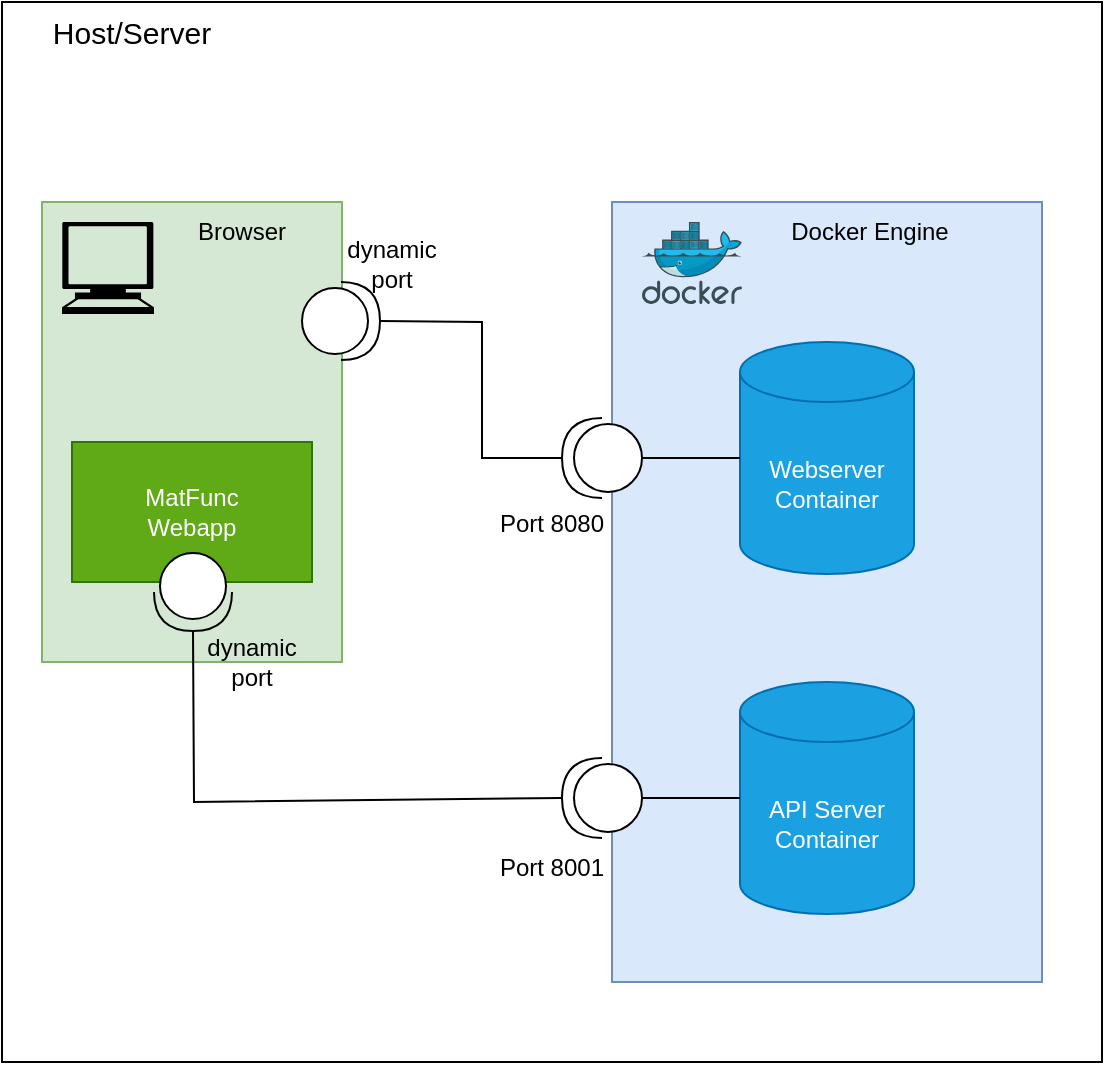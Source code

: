 <mxfile version="23.1.5" type="device">
  <diagram name="Page-1" id="6DCHXV7aNCnjB9ritMhT">
    <mxGraphModel dx="2074" dy="1196" grid="1" gridSize="10" guides="1" tooltips="1" connect="1" arrows="1" fold="1" page="1" pageScale="1" pageWidth="1169" pageHeight="827" math="0" shadow="0">
      <root>
        <mxCell id="0" />
        <mxCell id="1" parent="0" />
        <mxCell id="HQRRhqOJha28pibekyes-1" value="" style="rounded=0;whiteSpace=wrap;html=1;" vertex="1" parent="1">
          <mxGeometry x="270" y="160" width="550" height="530" as="geometry" />
        </mxCell>
        <mxCell id="HQRRhqOJha28pibekyes-2" value="Host/Server" style="text;strokeColor=none;align=center;fillColor=none;html=1;verticalAlign=middle;whiteSpace=wrap;rounded=0;fontSize=15;" vertex="1" parent="1">
          <mxGeometry x="270" y="160" width="130" height="30" as="geometry" />
        </mxCell>
        <mxCell id="HQRRhqOJha28pibekyes-5" value="" style="rounded=0;whiteSpace=wrap;html=1;verticalAlign=top;fillColor=#dae8fc;strokeColor=#6c8ebf;" vertex="1" parent="1">
          <mxGeometry x="575" y="260" width="215" height="390" as="geometry" />
        </mxCell>
        <mxCell id="HQRRhqOJha28pibekyes-3" value="Webserver&lt;br&gt;Container" style="shape=cylinder3;whiteSpace=wrap;html=1;boundedLbl=1;backgroundOutline=1;size=15;fillColor=#1ba1e2;fontColor=#ffffff;strokeColor=#006EAF;" vertex="1" parent="1">
          <mxGeometry x="639" y="330" width="87" height="116" as="geometry" />
        </mxCell>
        <mxCell id="HQRRhqOJha28pibekyes-4" value="API Server&lt;br&gt;Container" style="shape=cylinder3;whiteSpace=wrap;html=1;boundedLbl=1;backgroundOutline=1;size=15;fillColor=#1ba1e2;fontColor=#ffffff;strokeColor=#006EAF;" vertex="1" parent="1">
          <mxGeometry x="639" y="500" width="87" height="116" as="geometry" />
        </mxCell>
        <mxCell id="HQRRhqOJha28pibekyes-6" value="" style="shape=providedRequiredInterface;html=1;verticalLabelPosition=bottom;sketch=0;rotation=-180;" vertex="1" parent="1">
          <mxGeometry x="550" y="538" width="40" height="40" as="geometry" />
        </mxCell>
        <mxCell id="HQRRhqOJha28pibekyes-7" value="" style="rounded=0;whiteSpace=wrap;html=1;verticalAlign=top;fillColor=#d5e8d4;strokeColor=#82b366;" vertex="1" parent="1">
          <mxGeometry x="290" y="260" width="150" height="230" as="geometry" />
        </mxCell>
        <mxCell id="HQRRhqOJha28pibekyes-8" value="" style="shape=mxgraph.signs.tech.computer;html=1;pointerEvents=1;fillColor=#000000;strokeColor=none;verticalLabelPosition=bottom;verticalAlign=top;align=center;sketch=0;" vertex="1" parent="1">
          <mxGeometry x="300" y="270" width="46" height="46" as="geometry" />
        </mxCell>
        <mxCell id="HQRRhqOJha28pibekyes-10" value="" style="shape=providedRequiredInterface;html=1;verticalLabelPosition=bottom;sketch=0;rotation=-180;" vertex="1" parent="1">
          <mxGeometry x="550" y="368" width="40" height="40" as="geometry" />
        </mxCell>
        <mxCell id="HQRRhqOJha28pibekyes-11" value="MatFunc&lt;br&gt;Webapp" style="rounded=0;whiteSpace=wrap;html=1;fillColor=#60a917;fontColor=#ffffff;strokeColor=#2D7600;" vertex="1" parent="1">
          <mxGeometry x="305" y="380" width="120" height="70" as="geometry" />
        </mxCell>
        <mxCell id="HQRRhqOJha28pibekyes-13" value="Browser" style="text;strokeColor=none;align=center;fillColor=none;html=1;verticalAlign=middle;whiteSpace=wrap;rounded=0;" vertex="1" parent="1">
          <mxGeometry x="360" y="260" width="60" height="30" as="geometry" />
        </mxCell>
        <mxCell id="HQRRhqOJha28pibekyes-14" value="Docker Engine" style="text;strokeColor=none;align=center;fillColor=none;html=1;verticalAlign=middle;whiteSpace=wrap;rounded=0;" vertex="1" parent="1">
          <mxGeometry x="639" y="260" width="130" height="30" as="geometry" />
        </mxCell>
        <mxCell id="HQRRhqOJha28pibekyes-15" value="" style="image;sketch=0;aspect=fixed;html=1;points=[];align=center;fontSize=12;image=img/lib/mscae/Docker.svg;" vertex="1" parent="1">
          <mxGeometry x="590" y="270" width="50" height="41" as="geometry" />
        </mxCell>
        <mxCell id="HQRRhqOJha28pibekyes-16" value="" style="shape=providedRequiredInterface;html=1;verticalLabelPosition=bottom;sketch=0;rotation=0;" vertex="1" parent="1">
          <mxGeometry x="420" y="300" width="39" height="39" as="geometry" />
        </mxCell>
        <mxCell id="HQRRhqOJha28pibekyes-17" value="" style="shape=providedRequiredInterface;html=1;verticalLabelPosition=bottom;sketch=0;rotation=90;" vertex="1" parent="1">
          <mxGeometry x="346" y="435.5" width="39" height="39" as="geometry" />
        </mxCell>
        <mxCell id="HQRRhqOJha28pibekyes-18" value="" style="endArrow=none;html=1;rounded=0;entryX=1;entryY=0.5;entryDx=0;entryDy=0;entryPerimeter=0;exitX=1;exitY=0.5;exitDx=0;exitDy=0;exitPerimeter=0;" edge="1" parent="1" source="HQRRhqOJha28pibekyes-10" target="HQRRhqOJha28pibekyes-16">
          <mxGeometry width="50" height="50" relative="1" as="geometry">
            <mxPoint x="390" y="600" as="sourcePoint" />
            <mxPoint x="440" y="550" as="targetPoint" />
            <Array as="points">
              <mxPoint x="510" y="388" />
              <mxPoint x="510" y="320" />
            </Array>
          </mxGeometry>
        </mxCell>
        <mxCell id="HQRRhqOJha28pibekyes-19" value="" style="endArrow=none;html=1;rounded=0;entryX=1;entryY=0.5;entryDx=0;entryDy=0;entryPerimeter=0;exitX=1;exitY=0.5;exitDx=0;exitDy=0;exitPerimeter=0;" edge="1" parent="1" source="HQRRhqOJha28pibekyes-6" target="HQRRhqOJha28pibekyes-17">
          <mxGeometry width="50" height="50" relative="1" as="geometry">
            <mxPoint x="150" y="610" as="sourcePoint" />
            <mxPoint x="200" y="560" as="targetPoint" />
            <Array as="points">
              <mxPoint x="366" y="560" />
            </Array>
          </mxGeometry>
        </mxCell>
        <mxCell id="HQRRhqOJha28pibekyes-21" value="dynamic&lt;br&gt;port" style="text;strokeColor=none;align=center;fillColor=none;html=1;verticalAlign=middle;whiteSpace=wrap;rounded=0;" vertex="1" parent="1">
          <mxGeometry x="435" y="275.5" width="60" height="30" as="geometry" />
        </mxCell>
        <mxCell id="HQRRhqOJha28pibekyes-22" value="dynamic&lt;br&gt;port" style="text;strokeColor=none;align=center;fillColor=none;html=1;verticalAlign=middle;whiteSpace=wrap;rounded=0;" vertex="1" parent="1">
          <mxGeometry x="365" y="474.5" width="60" height="30" as="geometry" />
        </mxCell>
        <mxCell id="HQRRhqOJha28pibekyes-23" value="Port 8001" style="text;strokeColor=none;align=center;fillColor=none;html=1;verticalAlign=middle;whiteSpace=wrap;rounded=0;" vertex="1" parent="1">
          <mxGeometry x="515" y="578" width="60" height="30" as="geometry" />
        </mxCell>
        <mxCell id="HQRRhqOJha28pibekyes-24" value="Port 8080" style="text;strokeColor=none;align=center;fillColor=none;html=1;verticalAlign=middle;whiteSpace=wrap;rounded=0;" vertex="1" parent="1">
          <mxGeometry x="515" y="405.5" width="60" height="30" as="geometry" />
        </mxCell>
        <mxCell id="HQRRhqOJha28pibekyes-27" value="" style="endArrow=none;html=1;rounded=0;exitX=0;exitY=0.5;exitDx=0;exitDy=0;exitPerimeter=0;entryX=0;entryY=0.5;entryDx=0;entryDy=0;entryPerimeter=0;" edge="1" parent="1" source="HQRRhqOJha28pibekyes-10" target="HQRRhqOJha28pibekyes-3">
          <mxGeometry width="50" height="50" relative="1" as="geometry">
            <mxPoint x="900" y="450" as="sourcePoint" />
            <mxPoint x="950" y="400" as="targetPoint" />
          </mxGeometry>
        </mxCell>
        <mxCell id="HQRRhqOJha28pibekyes-28" value="" style="endArrow=none;html=1;rounded=0;exitX=0;exitY=0.5;exitDx=0;exitDy=0;exitPerimeter=0;entryX=0;entryY=0.5;entryDx=0;entryDy=0;entryPerimeter=0;" edge="1" parent="1" source="HQRRhqOJha28pibekyes-6" target="HQRRhqOJha28pibekyes-4">
          <mxGeometry width="50" height="50" relative="1" as="geometry">
            <mxPoint x="585" y="473.5" as="sourcePoint" />
            <mxPoint x="634" y="473.5" as="targetPoint" />
          </mxGeometry>
        </mxCell>
      </root>
    </mxGraphModel>
  </diagram>
</mxfile>
